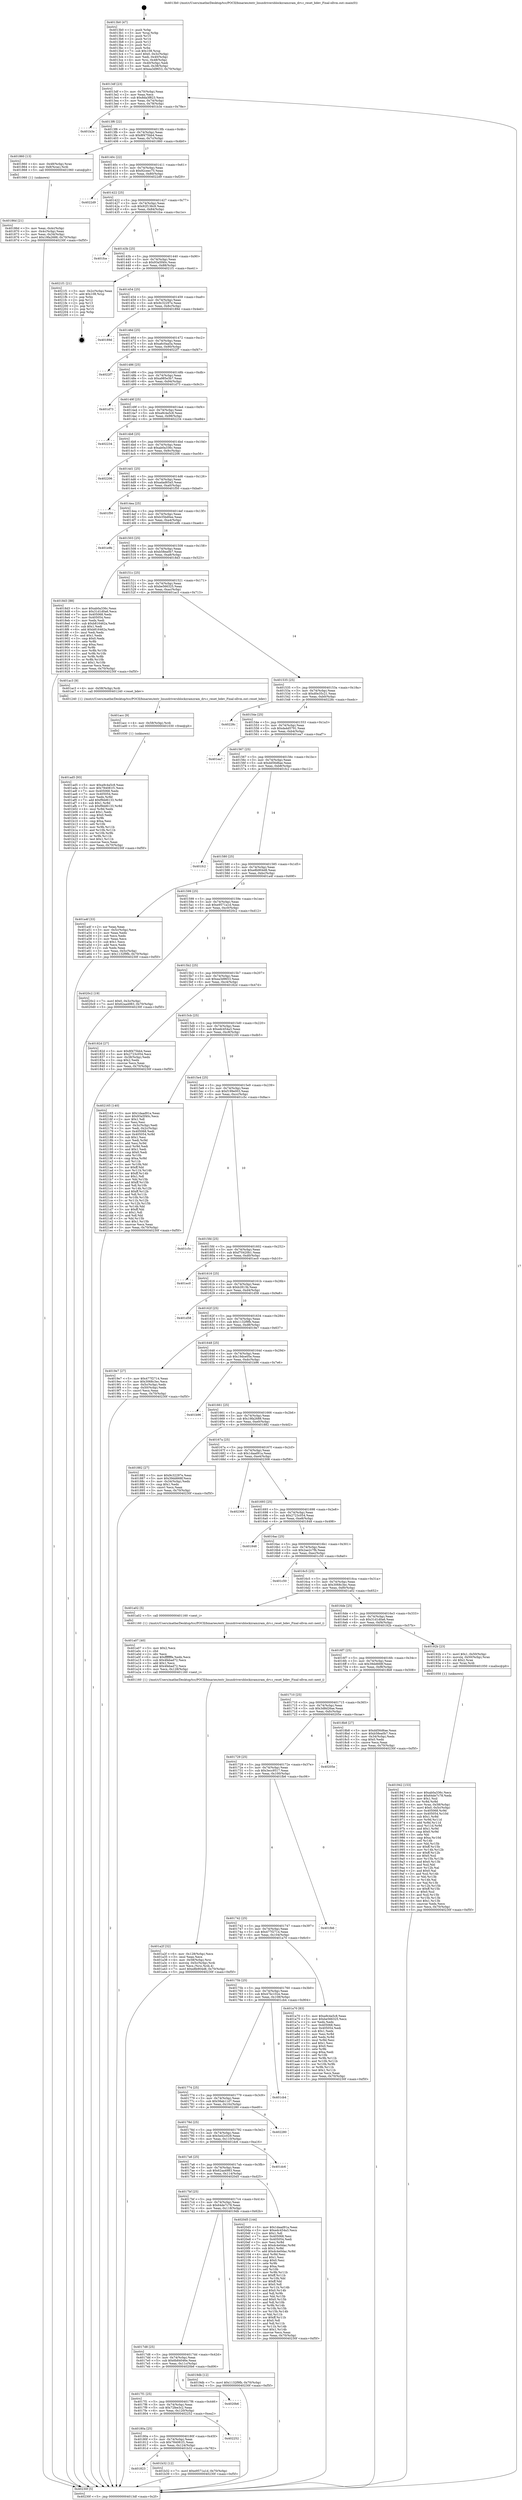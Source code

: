 digraph "0x4013b0" {
  label = "0x4013b0 (/mnt/c/Users/mathe/Desktop/tcc/POCII/binaries/extr_linuxdriversblockzramzram_drv.c_reset_bdev_Final-ollvm.out::main(0))"
  labelloc = "t"
  node[shape=record]

  Entry [label="",width=0.3,height=0.3,shape=circle,fillcolor=black,style=filled]
  "0x4013df" [label="{
     0x4013df [23]\l
     | [instrs]\l
     &nbsp;&nbsp;0x4013df \<+3\>: mov -0x70(%rbp),%eax\l
     &nbsp;&nbsp;0x4013e2 \<+2\>: mov %eax,%ecx\l
     &nbsp;&nbsp;0x4013e4 \<+6\>: sub $0x8da3f823,%ecx\l
     &nbsp;&nbsp;0x4013ea \<+3\>: mov %eax,-0x74(%rbp)\l
     &nbsp;&nbsp;0x4013ed \<+3\>: mov %ecx,-0x78(%rbp)\l
     &nbsp;&nbsp;0x4013f0 \<+6\>: je 0000000000401b3e \<main+0x78e\>\l
  }"]
  "0x401b3e" [label="{
     0x401b3e\l
  }", style=dashed]
  "0x4013f6" [label="{
     0x4013f6 [22]\l
     | [instrs]\l
     &nbsp;&nbsp;0x4013f6 \<+5\>: jmp 00000000004013fb \<main+0x4b\>\l
     &nbsp;&nbsp;0x4013fb \<+3\>: mov -0x74(%rbp),%eax\l
     &nbsp;&nbsp;0x4013fe \<+5\>: sub $0x8f475bb4,%eax\l
     &nbsp;&nbsp;0x401403 \<+3\>: mov %eax,-0x7c(%rbp)\l
     &nbsp;&nbsp;0x401406 \<+6\>: je 0000000000401860 \<main+0x4b0\>\l
  }"]
  Exit [label="",width=0.3,height=0.3,shape=circle,fillcolor=black,style=filled,peripheries=2]
  "0x401860" [label="{
     0x401860 [13]\l
     | [instrs]\l
     &nbsp;&nbsp;0x401860 \<+4\>: mov -0x48(%rbp),%rax\l
     &nbsp;&nbsp;0x401864 \<+4\>: mov 0x8(%rax),%rdi\l
     &nbsp;&nbsp;0x401868 \<+5\>: call 0000000000401060 \<atoi@plt\>\l
     | [calls]\l
     &nbsp;&nbsp;0x401060 \{1\} (unknown)\l
  }"]
  "0x40140c" [label="{
     0x40140c [22]\l
     | [instrs]\l
     &nbsp;&nbsp;0x40140c \<+5\>: jmp 0000000000401411 \<main+0x61\>\l
     &nbsp;&nbsp;0x401411 \<+3\>: mov -0x74(%rbp),%eax\l
     &nbsp;&nbsp;0x401414 \<+5\>: sub $0x92ceec75,%eax\l
     &nbsp;&nbsp;0x401419 \<+3\>: mov %eax,-0x80(%rbp)\l
     &nbsp;&nbsp;0x40141c \<+6\>: je 00000000004022d9 \<main+0xf29\>\l
  }"]
  "0x401823" [label="{
     0x401823\l
  }", style=dashed]
  "0x4022d9" [label="{
     0x4022d9\l
  }", style=dashed]
  "0x401422" [label="{
     0x401422 [25]\l
     | [instrs]\l
     &nbsp;&nbsp;0x401422 \<+5\>: jmp 0000000000401427 \<main+0x77\>\l
     &nbsp;&nbsp;0x401427 \<+3\>: mov -0x74(%rbp),%eax\l
     &nbsp;&nbsp;0x40142a \<+5\>: sub $0x92f136c9,%eax\l
     &nbsp;&nbsp;0x40142f \<+6\>: mov %eax,-0x84(%rbp)\l
     &nbsp;&nbsp;0x401435 \<+6\>: je 0000000000401fce \<main+0xc1e\>\l
  }"]
  "0x401b32" [label="{
     0x401b32 [12]\l
     | [instrs]\l
     &nbsp;&nbsp;0x401b32 \<+7\>: movl $0xe9571a1d,-0x70(%rbp)\l
     &nbsp;&nbsp;0x401b39 \<+5\>: jmp 000000000040230f \<main+0xf5f\>\l
  }"]
  "0x401fce" [label="{
     0x401fce\l
  }", style=dashed]
  "0x40143b" [label="{
     0x40143b [25]\l
     | [instrs]\l
     &nbsp;&nbsp;0x40143b \<+5\>: jmp 0000000000401440 \<main+0x90\>\l
     &nbsp;&nbsp;0x401440 \<+3\>: mov -0x74(%rbp),%eax\l
     &nbsp;&nbsp;0x401443 \<+5\>: sub $0x93a5f40c,%eax\l
     &nbsp;&nbsp;0x401448 \<+6\>: mov %eax,-0x88(%rbp)\l
     &nbsp;&nbsp;0x40144e \<+6\>: je 00000000004021f1 \<main+0xe41\>\l
  }"]
  "0x40180a" [label="{
     0x40180a [25]\l
     | [instrs]\l
     &nbsp;&nbsp;0x40180a \<+5\>: jmp 000000000040180f \<main+0x45f\>\l
     &nbsp;&nbsp;0x40180f \<+3\>: mov -0x74(%rbp),%eax\l
     &nbsp;&nbsp;0x401812 \<+5\>: sub $0x784081f1,%eax\l
     &nbsp;&nbsp;0x401817 \<+6\>: mov %eax,-0x124(%rbp)\l
     &nbsp;&nbsp;0x40181d \<+6\>: je 0000000000401b32 \<main+0x782\>\l
  }"]
  "0x4021f1" [label="{
     0x4021f1 [21]\l
     | [instrs]\l
     &nbsp;&nbsp;0x4021f1 \<+3\>: mov -0x2c(%rbp),%eax\l
     &nbsp;&nbsp;0x4021f4 \<+7\>: add $0x108,%rsp\l
     &nbsp;&nbsp;0x4021fb \<+1\>: pop %rbx\l
     &nbsp;&nbsp;0x4021fc \<+2\>: pop %r12\l
     &nbsp;&nbsp;0x4021fe \<+2\>: pop %r13\l
     &nbsp;&nbsp;0x402200 \<+2\>: pop %r14\l
     &nbsp;&nbsp;0x402202 \<+2\>: pop %r15\l
     &nbsp;&nbsp;0x402204 \<+1\>: pop %rbp\l
     &nbsp;&nbsp;0x402205 \<+1\>: ret\l
  }"]
  "0x401454" [label="{
     0x401454 [25]\l
     | [instrs]\l
     &nbsp;&nbsp;0x401454 \<+5\>: jmp 0000000000401459 \<main+0xa9\>\l
     &nbsp;&nbsp;0x401459 \<+3\>: mov -0x74(%rbp),%eax\l
     &nbsp;&nbsp;0x40145c \<+5\>: sub $0x9c32297e,%eax\l
     &nbsp;&nbsp;0x401461 \<+6\>: mov %eax,-0x8c(%rbp)\l
     &nbsp;&nbsp;0x401467 \<+6\>: je 000000000040189d \<main+0x4ed\>\l
  }"]
  "0x402252" [label="{
     0x402252\l
  }", style=dashed]
  "0x40189d" [label="{
     0x40189d\l
  }", style=dashed]
  "0x40146d" [label="{
     0x40146d [25]\l
     | [instrs]\l
     &nbsp;&nbsp;0x40146d \<+5\>: jmp 0000000000401472 \<main+0xc2\>\l
     &nbsp;&nbsp;0x401472 \<+3\>: mov -0x74(%rbp),%eax\l
     &nbsp;&nbsp;0x401475 \<+5\>: sub $0xa6c0aa5a,%eax\l
     &nbsp;&nbsp;0x40147a \<+6\>: mov %eax,-0x90(%rbp)\l
     &nbsp;&nbsp;0x401480 \<+6\>: je 00000000004022f7 \<main+0xf47\>\l
  }"]
  "0x4017f1" [label="{
     0x4017f1 [25]\l
     | [instrs]\l
     &nbsp;&nbsp;0x4017f1 \<+5\>: jmp 00000000004017f6 \<main+0x446\>\l
     &nbsp;&nbsp;0x4017f6 \<+3\>: mov -0x74(%rbp),%eax\l
     &nbsp;&nbsp;0x4017f9 \<+5\>: sub $0x72fee3c2,%eax\l
     &nbsp;&nbsp;0x4017fe \<+6\>: mov %eax,-0x120(%rbp)\l
     &nbsp;&nbsp;0x401804 \<+6\>: je 0000000000402252 \<main+0xea2\>\l
  }"]
  "0x4022f7" [label="{
     0x4022f7\l
  }", style=dashed]
  "0x401486" [label="{
     0x401486 [25]\l
     | [instrs]\l
     &nbsp;&nbsp;0x401486 \<+5\>: jmp 000000000040148b \<main+0xdb\>\l
     &nbsp;&nbsp;0x40148b \<+3\>: mov -0x74(%rbp),%eax\l
     &nbsp;&nbsp;0x40148e \<+5\>: sub $0xa985e3b7,%eax\l
     &nbsp;&nbsp;0x401493 \<+6\>: mov %eax,-0x94(%rbp)\l
     &nbsp;&nbsp;0x401499 \<+6\>: je 0000000000401d73 \<main+0x9c3\>\l
  }"]
  "0x4020b6" [label="{
     0x4020b6\l
  }", style=dashed]
  "0x401d73" [label="{
     0x401d73\l
  }", style=dashed]
  "0x40149f" [label="{
     0x40149f [25]\l
     | [instrs]\l
     &nbsp;&nbsp;0x40149f \<+5\>: jmp 00000000004014a4 \<main+0xf4\>\l
     &nbsp;&nbsp;0x4014a4 \<+3\>: mov -0x74(%rbp),%eax\l
     &nbsp;&nbsp;0x4014a7 \<+5\>: sub $0xa9c4a5c8,%eax\l
     &nbsp;&nbsp;0x4014ac \<+6\>: mov %eax,-0x98(%rbp)\l
     &nbsp;&nbsp;0x4014b2 \<+6\>: je 0000000000402234 \<main+0xe84\>\l
  }"]
  "0x401ad5" [label="{
     0x401ad5 [93]\l
     | [instrs]\l
     &nbsp;&nbsp;0x401ad5 \<+5\>: mov $0xa9c4a5c8,%eax\l
     &nbsp;&nbsp;0x401ada \<+5\>: mov $0x784081f1,%ecx\l
     &nbsp;&nbsp;0x401adf \<+7\>: mov 0x405068,%edx\l
     &nbsp;&nbsp;0x401ae6 \<+7\>: mov 0x405054,%esi\l
     &nbsp;&nbsp;0x401aed \<+3\>: mov %edx,%r8d\l
     &nbsp;&nbsp;0x401af0 \<+7\>: add $0xf9dd6133,%r8d\l
     &nbsp;&nbsp;0x401af7 \<+4\>: sub $0x1,%r8d\l
     &nbsp;&nbsp;0x401afb \<+7\>: sub $0xf9dd6133,%r8d\l
     &nbsp;&nbsp;0x401b02 \<+4\>: imul %r8d,%edx\l
     &nbsp;&nbsp;0x401b06 \<+3\>: and $0x1,%edx\l
     &nbsp;&nbsp;0x401b09 \<+3\>: cmp $0x0,%edx\l
     &nbsp;&nbsp;0x401b0c \<+4\>: sete %r9b\l
     &nbsp;&nbsp;0x401b10 \<+3\>: cmp $0xa,%esi\l
     &nbsp;&nbsp;0x401b13 \<+4\>: setl %r10b\l
     &nbsp;&nbsp;0x401b17 \<+3\>: mov %r9b,%r11b\l
     &nbsp;&nbsp;0x401b1a \<+3\>: and %r10b,%r11b\l
     &nbsp;&nbsp;0x401b1d \<+3\>: xor %r10b,%r9b\l
     &nbsp;&nbsp;0x401b20 \<+3\>: or %r9b,%r11b\l
     &nbsp;&nbsp;0x401b23 \<+4\>: test $0x1,%r11b\l
     &nbsp;&nbsp;0x401b27 \<+3\>: cmovne %ecx,%eax\l
     &nbsp;&nbsp;0x401b2a \<+3\>: mov %eax,-0x70(%rbp)\l
     &nbsp;&nbsp;0x401b2d \<+5\>: jmp 000000000040230f \<main+0xf5f\>\l
  }"]
  "0x402234" [label="{
     0x402234\l
  }", style=dashed]
  "0x4014b8" [label="{
     0x4014b8 [25]\l
     | [instrs]\l
     &nbsp;&nbsp;0x4014b8 \<+5\>: jmp 00000000004014bd \<main+0x10d\>\l
     &nbsp;&nbsp;0x4014bd \<+3\>: mov -0x74(%rbp),%eax\l
     &nbsp;&nbsp;0x4014c0 \<+5\>: sub $0xab0a336c,%eax\l
     &nbsp;&nbsp;0x4014c5 \<+6\>: mov %eax,-0x9c(%rbp)\l
     &nbsp;&nbsp;0x4014cb \<+6\>: je 0000000000402206 \<main+0xe56\>\l
  }"]
  "0x401acc" [label="{
     0x401acc [9]\l
     | [instrs]\l
     &nbsp;&nbsp;0x401acc \<+4\>: mov -0x58(%rbp),%rdi\l
     &nbsp;&nbsp;0x401ad0 \<+5\>: call 0000000000401030 \<free@plt\>\l
     | [calls]\l
     &nbsp;&nbsp;0x401030 \{1\} (unknown)\l
  }"]
  "0x402206" [label="{
     0x402206\l
  }", style=dashed]
  "0x4014d1" [label="{
     0x4014d1 [25]\l
     | [instrs]\l
     &nbsp;&nbsp;0x4014d1 \<+5\>: jmp 00000000004014d6 \<main+0x126\>\l
     &nbsp;&nbsp;0x4014d6 \<+3\>: mov -0x74(%rbp),%eax\l
     &nbsp;&nbsp;0x4014d9 \<+5\>: sub $0xadad65a5,%eax\l
     &nbsp;&nbsp;0x4014de \<+6\>: mov %eax,-0xa0(%rbp)\l
     &nbsp;&nbsp;0x4014e4 \<+6\>: je 0000000000401f50 \<main+0xba0\>\l
  }"]
  "0x401a2f" [label="{
     0x401a2f [32]\l
     | [instrs]\l
     &nbsp;&nbsp;0x401a2f \<+6\>: mov -0x128(%rbp),%ecx\l
     &nbsp;&nbsp;0x401a35 \<+3\>: imul %eax,%ecx\l
     &nbsp;&nbsp;0x401a38 \<+4\>: mov -0x58(%rbp),%rsi\l
     &nbsp;&nbsp;0x401a3c \<+4\>: movslq -0x5c(%rbp),%rdi\l
     &nbsp;&nbsp;0x401a40 \<+3\>: mov %ecx,(%rsi,%rdi,4)\l
     &nbsp;&nbsp;0x401a43 \<+7\>: movl $0xe8b904d8,-0x70(%rbp)\l
     &nbsp;&nbsp;0x401a4a \<+5\>: jmp 000000000040230f \<main+0xf5f\>\l
  }"]
  "0x401f50" [label="{
     0x401f50\l
  }", style=dashed]
  "0x4014ea" [label="{
     0x4014ea [25]\l
     | [instrs]\l
     &nbsp;&nbsp;0x4014ea \<+5\>: jmp 00000000004014ef \<main+0x13f\>\l
     &nbsp;&nbsp;0x4014ef \<+3\>: mov -0x74(%rbp),%eax\l
     &nbsp;&nbsp;0x4014f2 \<+5\>: sub $0xb35bd0ee,%eax\l
     &nbsp;&nbsp;0x4014f7 \<+6\>: mov %eax,-0xa4(%rbp)\l
     &nbsp;&nbsp;0x4014fd \<+6\>: je 0000000000401e9b \<main+0xaeb\>\l
  }"]
  "0x401a07" [label="{
     0x401a07 [40]\l
     | [instrs]\l
     &nbsp;&nbsp;0x401a07 \<+5\>: mov $0x2,%ecx\l
     &nbsp;&nbsp;0x401a0c \<+1\>: cltd\l
     &nbsp;&nbsp;0x401a0d \<+2\>: idiv %ecx\l
     &nbsp;&nbsp;0x401a0f \<+6\>: imul $0xfffffffe,%edx,%ecx\l
     &nbsp;&nbsp;0x401a15 \<+6\>: sub $0x4febad72,%ecx\l
     &nbsp;&nbsp;0x401a1b \<+3\>: add $0x1,%ecx\l
     &nbsp;&nbsp;0x401a1e \<+6\>: add $0x4febad72,%ecx\l
     &nbsp;&nbsp;0x401a24 \<+6\>: mov %ecx,-0x128(%rbp)\l
     &nbsp;&nbsp;0x401a2a \<+5\>: call 0000000000401160 \<next_i\>\l
     | [calls]\l
     &nbsp;&nbsp;0x401160 \{1\} (/mnt/c/Users/mathe/Desktop/tcc/POCII/binaries/extr_linuxdriversblockzramzram_drv.c_reset_bdev_Final-ollvm.out::next_i)\l
  }"]
  "0x401e9b" [label="{
     0x401e9b\l
  }", style=dashed]
  "0x401503" [label="{
     0x401503 [25]\l
     | [instrs]\l
     &nbsp;&nbsp;0x401503 \<+5\>: jmp 0000000000401508 \<main+0x158\>\l
     &nbsp;&nbsp;0x401508 \<+3\>: mov -0x74(%rbp),%eax\l
     &nbsp;&nbsp;0x40150b \<+5\>: sub $0xb58ea0b7,%eax\l
     &nbsp;&nbsp;0x401510 \<+6\>: mov %eax,-0xa8(%rbp)\l
     &nbsp;&nbsp;0x401516 \<+6\>: je 00000000004018d3 \<main+0x523\>\l
  }"]
  "0x4017d8" [label="{
     0x4017d8 [25]\l
     | [instrs]\l
     &nbsp;&nbsp;0x4017d8 \<+5\>: jmp 00000000004017dd \<main+0x42d\>\l
     &nbsp;&nbsp;0x4017dd \<+3\>: mov -0x74(%rbp),%eax\l
     &nbsp;&nbsp;0x4017e0 \<+5\>: sub $0x6b84046e,%eax\l
     &nbsp;&nbsp;0x4017e5 \<+6\>: mov %eax,-0x11c(%rbp)\l
     &nbsp;&nbsp;0x4017eb \<+6\>: je 00000000004020b6 \<main+0xd06\>\l
  }"]
  "0x4018d3" [label="{
     0x4018d3 [88]\l
     | [instrs]\l
     &nbsp;&nbsp;0x4018d3 \<+5\>: mov $0xab0a336c,%eax\l
     &nbsp;&nbsp;0x4018d8 \<+5\>: mov $0x31d1d0a6,%ecx\l
     &nbsp;&nbsp;0x4018dd \<+7\>: mov 0x405068,%edx\l
     &nbsp;&nbsp;0x4018e4 \<+7\>: mov 0x405054,%esi\l
     &nbsp;&nbsp;0x4018eb \<+2\>: mov %edx,%edi\l
     &nbsp;&nbsp;0x4018ed \<+6\>: sub $0xb816462a,%edi\l
     &nbsp;&nbsp;0x4018f3 \<+3\>: sub $0x1,%edi\l
     &nbsp;&nbsp;0x4018f6 \<+6\>: add $0xb816462a,%edi\l
     &nbsp;&nbsp;0x4018fc \<+3\>: imul %edi,%edx\l
     &nbsp;&nbsp;0x4018ff \<+3\>: and $0x1,%edx\l
     &nbsp;&nbsp;0x401902 \<+3\>: cmp $0x0,%edx\l
     &nbsp;&nbsp;0x401905 \<+4\>: sete %r8b\l
     &nbsp;&nbsp;0x401909 \<+3\>: cmp $0xa,%esi\l
     &nbsp;&nbsp;0x40190c \<+4\>: setl %r9b\l
     &nbsp;&nbsp;0x401910 \<+3\>: mov %r8b,%r10b\l
     &nbsp;&nbsp;0x401913 \<+3\>: and %r9b,%r10b\l
     &nbsp;&nbsp;0x401916 \<+3\>: xor %r9b,%r8b\l
     &nbsp;&nbsp;0x401919 \<+3\>: or %r8b,%r10b\l
     &nbsp;&nbsp;0x40191c \<+4\>: test $0x1,%r10b\l
     &nbsp;&nbsp;0x401920 \<+3\>: cmovne %ecx,%eax\l
     &nbsp;&nbsp;0x401923 \<+3\>: mov %eax,-0x70(%rbp)\l
     &nbsp;&nbsp;0x401926 \<+5\>: jmp 000000000040230f \<main+0xf5f\>\l
  }"]
  "0x40151c" [label="{
     0x40151c [25]\l
     | [instrs]\l
     &nbsp;&nbsp;0x40151c \<+5\>: jmp 0000000000401521 \<main+0x171\>\l
     &nbsp;&nbsp;0x401521 \<+3\>: mov -0x74(%rbp),%eax\l
     &nbsp;&nbsp;0x401524 \<+5\>: sub $0xbe566325,%eax\l
     &nbsp;&nbsp;0x401529 \<+6\>: mov %eax,-0xac(%rbp)\l
     &nbsp;&nbsp;0x40152f \<+6\>: je 0000000000401ac3 \<main+0x713\>\l
  }"]
  "0x4019db" [label="{
     0x4019db [12]\l
     | [instrs]\l
     &nbsp;&nbsp;0x4019db \<+7\>: movl $0x1132f9fb,-0x70(%rbp)\l
     &nbsp;&nbsp;0x4019e2 \<+5\>: jmp 000000000040230f \<main+0xf5f\>\l
  }"]
  "0x401ac3" [label="{
     0x401ac3 [9]\l
     | [instrs]\l
     &nbsp;&nbsp;0x401ac3 \<+4\>: mov -0x58(%rbp),%rdi\l
     &nbsp;&nbsp;0x401ac7 \<+5\>: call 0000000000401240 \<reset_bdev\>\l
     | [calls]\l
     &nbsp;&nbsp;0x401240 \{1\} (/mnt/c/Users/mathe/Desktop/tcc/POCII/binaries/extr_linuxdriversblockzramzram_drv.c_reset_bdev_Final-ollvm.out::reset_bdev)\l
  }"]
  "0x401535" [label="{
     0x401535 [25]\l
     | [instrs]\l
     &nbsp;&nbsp;0x401535 \<+5\>: jmp 000000000040153a \<main+0x18a\>\l
     &nbsp;&nbsp;0x40153a \<+3\>: mov -0x74(%rbp),%eax\l
     &nbsp;&nbsp;0x40153d \<+5\>: sub $0xd0e35c21,%eax\l
     &nbsp;&nbsp;0x401542 \<+6\>: mov %eax,-0xb0(%rbp)\l
     &nbsp;&nbsp;0x401548 \<+6\>: je 000000000040228c \<main+0xedc\>\l
  }"]
  "0x4017bf" [label="{
     0x4017bf [25]\l
     | [instrs]\l
     &nbsp;&nbsp;0x4017bf \<+5\>: jmp 00000000004017c4 \<main+0x414\>\l
     &nbsp;&nbsp;0x4017c4 \<+3\>: mov -0x74(%rbp),%eax\l
     &nbsp;&nbsp;0x4017c7 \<+5\>: sub $0x64de7c78,%eax\l
     &nbsp;&nbsp;0x4017cc \<+6\>: mov %eax,-0x118(%rbp)\l
     &nbsp;&nbsp;0x4017d2 \<+6\>: je 00000000004019db \<main+0x62b\>\l
  }"]
  "0x40228c" [label="{
     0x40228c\l
  }", style=dashed]
  "0x40154e" [label="{
     0x40154e [25]\l
     | [instrs]\l
     &nbsp;&nbsp;0x40154e \<+5\>: jmp 0000000000401553 \<main+0x1a3\>\l
     &nbsp;&nbsp;0x401553 \<+3\>: mov -0x74(%rbp),%eax\l
     &nbsp;&nbsp;0x401556 \<+5\>: sub $0xda4d5791,%eax\l
     &nbsp;&nbsp;0x40155b \<+6\>: mov %eax,-0xb4(%rbp)\l
     &nbsp;&nbsp;0x401561 \<+6\>: je 0000000000401ea7 \<main+0xaf7\>\l
  }"]
  "0x4020d5" [label="{
     0x4020d5 [144]\l
     | [instrs]\l
     &nbsp;&nbsp;0x4020d5 \<+5\>: mov $0x1daad91a,%eax\l
     &nbsp;&nbsp;0x4020da \<+5\>: mov $0xedc454a3,%ecx\l
     &nbsp;&nbsp;0x4020df \<+2\>: mov $0x1,%dl\l
     &nbsp;&nbsp;0x4020e1 \<+7\>: mov 0x405068,%esi\l
     &nbsp;&nbsp;0x4020e8 \<+7\>: mov 0x405054,%edi\l
     &nbsp;&nbsp;0x4020ef \<+3\>: mov %esi,%r8d\l
     &nbsp;&nbsp;0x4020f2 \<+7\>: sub $0xdc4e0dac,%r8d\l
     &nbsp;&nbsp;0x4020f9 \<+4\>: sub $0x1,%r8d\l
     &nbsp;&nbsp;0x4020fd \<+7\>: add $0xdc4e0dac,%r8d\l
     &nbsp;&nbsp;0x402104 \<+4\>: imul %r8d,%esi\l
     &nbsp;&nbsp;0x402108 \<+3\>: and $0x1,%esi\l
     &nbsp;&nbsp;0x40210b \<+3\>: cmp $0x0,%esi\l
     &nbsp;&nbsp;0x40210e \<+4\>: sete %r9b\l
     &nbsp;&nbsp;0x402112 \<+3\>: cmp $0xa,%edi\l
     &nbsp;&nbsp;0x402115 \<+4\>: setl %r10b\l
     &nbsp;&nbsp;0x402119 \<+3\>: mov %r9b,%r11b\l
     &nbsp;&nbsp;0x40211c \<+4\>: xor $0xff,%r11b\l
     &nbsp;&nbsp;0x402120 \<+3\>: mov %r10b,%bl\l
     &nbsp;&nbsp;0x402123 \<+3\>: xor $0xff,%bl\l
     &nbsp;&nbsp;0x402126 \<+3\>: xor $0x0,%dl\l
     &nbsp;&nbsp;0x402129 \<+3\>: mov %r11b,%r14b\l
     &nbsp;&nbsp;0x40212c \<+4\>: and $0x0,%r14b\l
     &nbsp;&nbsp;0x402130 \<+3\>: and %dl,%r9b\l
     &nbsp;&nbsp;0x402133 \<+3\>: mov %bl,%r15b\l
     &nbsp;&nbsp;0x402136 \<+4\>: and $0x0,%r15b\l
     &nbsp;&nbsp;0x40213a \<+3\>: and %dl,%r10b\l
     &nbsp;&nbsp;0x40213d \<+3\>: or %r9b,%r14b\l
     &nbsp;&nbsp;0x402140 \<+3\>: or %r10b,%r15b\l
     &nbsp;&nbsp;0x402143 \<+3\>: xor %r15b,%r14b\l
     &nbsp;&nbsp;0x402146 \<+3\>: or %bl,%r11b\l
     &nbsp;&nbsp;0x402149 \<+4\>: xor $0xff,%r11b\l
     &nbsp;&nbsp;0x40214d \<+3\>: or $0x0,%dl\l
     &nbsp;&nbsp;0x402150 \<+3\>: and %dl,%r11b\l
     &nbsp;&nbsp;0x402153 \<+3\>: or %r11b,%r14b\l
     &nbsp;&nbsp;0x402156 \<+4\>: test $0x1,%r14b\l
     &nbsp;&nbsp;0x40215a \<+3\>: cmovne %ecx,%eax\l
     &nbsp;&nbsp;0x40215d \<+3\>: mov %eax,-0x70(%rbp)\l
     &nbsp;&nbsp;0x402160 \<+5\>: jmp 000000000040230f \<main+0xf5f\>\l
  }"]
  "0x401ea7" [label="{
     0x401ea7\l
  }", style=dashed]
  "0x401567" [label="{
     0x401567 [25]\l
     | [instrs]\l
     &nbsp;&nbsp;0x401567 \<+5\>: jmp 000000000040156c \<main+0x1bc\>\l
     &nbsp;&nbsp;0x40156c \<+3\>: mov -0x74(%rbp),%eax\l
     &nbsp;&nbsp;0x40156f \<+5\>: sub $0xdd56d6ae,%eax\l
     &nbsp;&nbsp;0x401574 \<+6\>: mov %eax,-0xb8(%rbp)\l
     &nbsp;&nbsp;0x40157a \<+6\>: je 0000000000401fc2 \<main+0xc12\>\l
  }"]
  "0x4017a6" [label="{
     0x4017a6 [25]\l
     | [instrs]\l
     &nbsp;&nbsp;0x4017a6 \<+5\>: jmp 00000000004017ab \<main+0x3fb\>\l
     &nbsp;&nbsp;0x4017ab \<+3\>: mov -0x74(%rbp),%eax\l
     &nbsp;&nbsp;0x4017ae \<+5\>: sub $0x62aa4983,%eax\l
     &nbsp;&nbsp;0x4017b3 \<+6\>: mov %eax,-0x114(%rbp)\l
     &nbsp;&nbsp;0x4017b9 \<+6\>: je 00000000004020d5 \<main+0xd25\>\l
  }"]
  "0x401fc2" [label="{
     0x401fc2\l
  }", style=dashed]
  "0x401580" [label="{
     0x401580 [25]\l
     | [instrs]\l
     &nbsp;&nbsp;0x401580 \<+5\>: jmp 0000000000401585 \<main+0x1d5\>\l
     &nbsp;&nbsp;0x401585 \<+3\>: mov -0x74(%rbp),%eax\l
     &nbsp;&nbsp;0x401588 \<+5\>: sub $0xe8b904d8,%eax\l
     &nbsp;&nbsp;0x40158d \<+6\>: mov %eax,-0xbc(%rbp)\l
     &nbsp;&nbsp;0x401593 \<+6\>: je 0000000000401a4f \<main+0x69f\>\l
  }"]
  "0x401dc6" [label="{
     0x401dc6\l
  }", style=dashed]
  "0x401a4f" [label="{
     0x401a4f [33]\l
     | [instrs]\l
     &nbsp;&nbsp;0x401a4f \<+2\>: xor %eax,%eax\l
     &nbsp;&nbsp;0x401a51 \<+3\>: mov -0x5c(%rbp),%ecx\l
     &nbsp;&nbsp;0x401a54 \<+2\>: mov %eax,%edx\l
     &nbsp;&nbsp;0x401a56 \<+2\>: sub %ecx,%edx\l
     &nbsp;&nbsp;0x401a58 \<+2\>: mov %eax,%ecx\l
     &nbsp;&nbsp;0x401a5a \<+3\>: sub $0x1,%ecx\l
     &nbsp;&nbsp;0x401a5d \<+2\>: add %ecx,%edx\l
     &nbsp;&nbsp;0x401a5f \<+2\>: sub %edx,%eax\l
     &nbsp;&nbsp;0x401a61 \<+3\>: mov %eax,-0x5c(%rbp)\l
     &nbsp;&nbsp;0x401a64 \<+7\>: movl $0x1132f9fb,-0x70(%rbp)\l
     &nbsp;&nbsp;0x401a6b \<+5\>: jmp 000000000040230f \<main+0xf5f\>\l
  }"]
  "0x401599" [label="{
     0x401599 [25]\l
     | [instrs]\l
     &nbsp;&nbsp;0x401599 \<+5\>: jmp 000000000040159e \<main+0x1ee\>\l
     &nbsp;&nbsp;0x40159e \<+3\>: mov -0x74(%rbp),%eax\l
     &nbsp;&nbsp;0x4015a1 \<+5\>: sub $0xe9571a1d,%eax\l
     &nbsp;&nbsp;0x4015a6 \<+6\>: mov %eax,-0xc0(%rbp)\l
     &nbsp;&nbsp;0x4015ac \<+6\>: je 00000000004020c2 \<main+0xd12\>\l
  }"]
  "0x40178d" [label="{
     0x40178d [25]\l
     | [instrs]\l
     &nbsp;&nbsp;0x40178d \<+5\>: jmp 0000000000401792 \<main+0x3e2\>\l
     &nbsp;&nbsp;0x401792 \<+3\>: mov -0x74(%rbp),%eax\l
     &nbsp;&nbsp;0x401795 \<+5\>: sub $0x5e42c029,%eax\l
     &nbsp;&nbsp;0x40179a \<+6\>: mov %eax,-0x110(%rbp)\l
     &nbsp;&nbsp;0x4017a0 \<+6\>: je 0000000000401dc6 \<main+0xa16\>\l
  }"]
  "0x4020c2" [label="{
     0x4020c2 [19]\l
     | [instrs]\l
     &nbsp;&nbsp;0x4020c2 \<+7\>: movl $0x0,-0x3c(%rbp)\l
     &nbsp;&nbsp;0x4020c9 \<+7\>: movl $0x62aa4983,-0x70(%rbp)\l
     &nbsp;&nbsp;0x4020d0 \<+5\>: jmp 000000000040230f \<main+0xf5f\>\l
  }"]
  "0x4015b2" [label="{
     0x4015b2 [25]\l
     | [instrs]\l
     &nbsp;&nbsp;0x4015b2 \<+5\>: jmp 00000000004015b7 \<main+0x207\>\l
     &nbsp;&nbsp;0x4015b7 \<+3\>: mov -0x74(%rbp),%eax\l
     &nbsp;&nbsp;0x4015ba \<+5\>: sub $0xea3d9653,%eax\l
     &nbsp;&nbsp;0x4015bf \<+6\>: mov %eax,-0xc4(%rbp)\l
     &nbsp;&nbsp;0x4015c5 \<+6\>: je 000000000040182d \<main+0x47d\>\l
  }"]
  "0x402280" [label="{
     0x402280\l
  }", style=dashed]
  "0x40182d" [label="{
     0x40182d [27]\l
     | [instrs]\l
     &nbsp;&nbsp;0x40182d \<+5\>: mov $0x8f475bb4,%eax\l
     &nbsp;&nbsp;0x401832 \<+5\>: mov $0x2723c054,%ecx\l
     &nbsp;&nbsp;0x401837 \<+3\>: mov -0x38(%rbp),%edx\l
     &nbsp;&nbsp;0x40183a \<+3\>: cmp $0x2,%edx\l
     &nbsp;&nbsp;0x40183d \<+3\>: cmovne %ecx,%eax\l
     &nbsp;&nbsp;0x401840 \<+3\>: mov %eax,-0x70(%rbp)\l
     &nbsp;&nbsp;0x401843 \<+5\>: jmp 000000000040230f \<main+0xf5f\>\l
  }"]
  "0x4015cb" [label="{
     0x4015cb [25]\l
     | [instrs]\l
     &nbsp;&nbsp;0x4015cb \<+5\>: jmp 00000000004015d0 \<main+0x220\>\l
     &nbsp;&nbsp;0x4015d0 \<+3\>: mov -0x74(%rbp),%eax\l
     &nbsp;&nbsp;0x4015d3 \<+5\>: sub $0xedc454a3,%eax\l
     &nbsp;&nbsp;0x4015d8 \<+6\>: mov %eax,-0xc8(%rbp)\l
     &nbsp;&nbsp;0x4015de \<+6\>: je 0000000000402165 \<main+0xdb5\>\l
  }"]
  "0x40230f" [label="{
     0x40230f [5]\l
     | [instrs]\l
     &nbsp;&nbsp;0x40230f \<+5\>: jmp 00000000004013df \<main+0x2f\>\l
  }"]
  "0x4013b0" [label="{
     0x4013b0 [47]\l
     | [instrs]\l
     &nbsp;&nbsp;0x4013b0 \<+1\>: push %rbp\l
     &nbsp;&nbsp;0x4013b1 \<+3\>: mov %rsp,%rbp\l
     &nbsp;&nbsp;0x4013b4 \<+2\>: push %r15\l
     &nbsp;&nbsp;0x4013b6 \<+2\>: push %r14\l
     &nbsp;&nbsp;0x4013b8 \<+2\>: push %r13\l
     &nbsp;&nbsp;0x4013ba \<+2\>: push %r12\l
     &nbsp;&nbsp;0x4013bc \<+1\>: push %rbx\l
     &nbsp;&nbsp;0x4013bd \<+7\>: sub $0x108,%rsp\l
     &nbsp;&nbsp;0x4013c4 \<+7\>: movl $0x0,-0x3c(%rbp)\l
     &nbsp;&nbsp;0x4013cb \<+3\>: mov %edi,-0x40(%rbp)\l
     &nbsp;&nbsp;0x4013ce \<+4\>: mov %rsi,-0x48(%rbp)\l
     &nbsp;&nbsp;0x4013d2 \<+3\>: mov -0x40(%rbp),%edi\l
     &nbsp;&nbsp;0x4013d5 \<+3\>: mov %edi,-0x38(%rbp)\l
     &nbsp;&nbsp;0x4013d8 \<+7\>: movl $0xea3d9653,-0x70(%rbp)\l
  }"]
  "0x40186d" [label="{
     0x40186d [21]\l
     | [instrs]\l
     &nbsp;&nbsp;0x40186d \<+3\>: mov %eax,-0x4c(%rbp)\l
     &nbsp;&nbsp;0x401870 \<+3\>: mov -0x4c(%rbp),%eax\l
     &nbsp;&nbsp;0x401873 \<+3\>: mov %eax,-0x34(%rbp)\l
     &nbsp;&nbsp;0x401876 \<+7\>: movl $0x19fa2688,-0x70(%rbp)\l
     &nbsp;&nbsp;0x40187d \<+5\>: jmp 000000000040230f \<main+0xf5f\>\l
  }"]
  "0x401774" [label="{
     0x401774 [25]\l
     | [instrs]\l
     &nbsp;&nbsp;0x401774 \<+5\>: jmp 0000000000401779 \<main+0x3c9\>\l
     &nbsp;&nbsp;0x401779 \<+3\>: mov -0x74(%rbp),%eax\l
     &nbsp;&nbsp;0x40177c \<+5\>: sub $0x58ab11d7,%eax\l
     &nbsp;&nbsp;0x401781 \<+6\>: mov %eax,-0x10c(%rbp)\l
     &nbsp;&nbsp;0x401787 \<+6\>: je 0000000000402280 \<main+0xed0\>\l
  }"]
  "0x402165" [label="{
     0x402165 [140]\l
     | [instrs]\l
     &nbsp;&nbsp;0x402165 \<+5\>: mov $0x1daad91a,%eax\l
     &nbsp;&nbsp;0x40216a \<+5\>: mov $0x93a5f40c,%ecx\l
     &nbsp;&nbsp;0x40216f \<+2\>: mov $0x1,%dl\l
     &nbsp;&nbsp;0x402171 \<+2\>: xor %esi,%esi\l
     &nbsp;&nbsp;0x402173 \<+3\>: mov -0x3c(%rbp),%edi\l
     &nbsp;&nbsp;0x402176 \<+3\>: mov %edi,-0x2c(%rbp)\l
     &nbsp;&nbsp;0x402179 \<+7\>: mov 0x405068,%edi\l
     &nbsp;&nbsp;0x402180 \<+8\>: mov 0x405054,%r8d\l
     &nbsp;&nbsp;0x402188 \<+3\>: sub $0x1,%esi\l
     &nbsp;&nbsp;0x40218b \<+3\>: mov %edi,%r9d\l
     &nbsp;&nbsp;0x40218e \<+3\>: add %esi,%r9d\l
     &nbsp;&nbsp;0x402191 \<+4\>: imul %r9d,%edi\l
     &nbsp;&nbsp;0x402195 \<+3\>: and $0x1,%edi\l
     &nbsp;&nbsp;0x402198 \<+3\>: cmp $0x0,%edi\l
     &nbsp;&nbsp;0x40219b \<+4\>: sete %r10b\l
     &nbsp;&nbsp;0x40219f \<+4\>: cmp $0xa,%r8d\l
     &nbsp;&nbsp;0x4021a3 \<+4\>: setl %r11b\l
     &nbsp;&nbsp;0x4021a7 \<+3\>: mov %r10b,%bl\l
     &nbsp;&nbsp;0x4021aa \<+3\>: xor $0xff,%bl\l
     &nbsp;&nbsp;0x4021ad \<+3\>: mov %r11b,%r14b\l
     &nbsp;&nbsp;0x4021b0 \<+4\>: xor $0xff,%r14b\l
     &nbsp;&nbsp;0x4021b4 \<+3\>: xor $0x1,%dl\l
     &nbsp;&nbsp;0x4021b7 \<+3\>: mov %bl,%r15b\l
     &nbsp;&nbsp;0x4021ba \<+4\>: and $0xff,%r15b\l
     &nbsp;&nbsp;0x4021be \<+3\>: and %dl,%r10b\l
     &nbsp;&nbsp;0x4021c1 \<+3\>: mov %r14b,%r12b\l
     &nbsp;&nbsp;0x4021c4 \<+4\>: and $0xff,%r12b\l
     &nbsp;&nbsp;0x4021c8 \<+3\>: and %dl,%r11b\l
     &nbsp;&nbsp;0x4021cb \<+3\>: or %r10b,%r15b\l
     &nbsp;&nbsp;0x4021ce \<+3\>: or %r11b,%r12b\l
     &nbsp;&nbsp;0x4021d1 \<+3\>: xor %r12b,%r15b\l
     &nbsp;&nbsp;0x4021d4 \<+3\>: or %r14b,%bl\l
     &nbsp;&nbsp;0x4021d7 \<+3\>: xor $0xff,%bl\l
     &nbsp;&nbsp;0x4021da \<+3\>: or $0x1,%dl\l
     &nbsp;&nbsp;0x4021dd \<+2\>: and %dl,%bl\l
     &nbsp;&nbsp;0x4021df \<+3\>: or %bl,%r15b\l
     &nbsp;&nbsp;0x4021e2 \<+4\>: test $0x1,%r15b\l
     &nbsp;&nbsp;0x4021e6 \<+3\>: cmovne %ecx,%eax\l
     &nbsp;&nbsp;0x4021e9 \<+3\>: mov %eax,-0x70(%rbp)\l
     &nbsp;&nbsp;0x4021ec \<+5\>: jmp 000000000040230f \<main+0xf5f\>\l
  }"]
  "0x4015e4" [label="{
     0x4015e4 [25]\l
     | [instrs]\l
     &nbsp;&nbsp;0x4015e4 \<+5\>: jmp 00000000004015e9 \<main+0x239\>\l
     &nbsp;&nbsp;0x4015e9 \<+3\>: mov -0x74(%rbp),%eax\l
     &nbsp;&nbsp;0x4015ec \<+5\>: sub $0xf199e003,%eax\l
     &nbsp;&nbsp;0x4015f1 \<+6\>: mov %eax,-0xcc(%rbp)\l
     &nbsp;&nbsp;0x4015f7 \<+6\>: je 0000000000401c5c \<main+0x8ac\>\l
  }"]
  "0x401cb4" [label="{
     0x401cb4\l
  }", style=dashed]
  "0x401c5c" [label="{
     0x401c5c\l
  }", style=dashed]
  "0x4015fd" [label="{
     0x4015fd [25]\l
     | [instrs]\l
     &nbsp;&nbsp;0x4015fd \<+5\>: jmp 0000000000401602 \<main+0x252\>\l
     &nbsp;&nbsp;0x401602 \<+3\>: mov -0x74(%rbp),%eax\l
     &nbsp;&nbsp;0x401605 \<+5\>: sub $0xf70420b1,%eax\l
     &nbsp;&nbsp;0x40160a \<+6\>: mov %eax,-0xd0(%rbp)\l
     &nbsp;&nbsp;0x401610 \<+6\>: je 0000000000401ec0 \<main+0xb10\>\l
  }"]
  "0x40175b" [label="{
     0x40175b [25]\l
     | [instrs]\l
     &nbsp;&nbsp;0x40175b \<+5\>: jmp 0000000000401760 \<main+0x3b0\>\l
     &nbsp;&nbsp;0x401760 \<+3\>: mov -0x74(%rbp),%eax\l
     &nbsp;&nbsp;0x401763 \<+5\>: sub $0x47bc102e,%eax\l
     &nbsp;&nbsp;0x401768 \<+6\>: mov %eax,-0x108(%rbp)\l
     &nbsp;&nbsp;0x40176e \<+6\>: je 0000000000401cb4 \<main+0x904\>\l
  }"]
  "0x401ec0" [label="{
     0x401ec0\l
  }", style=dashed]
  "0x401616" [label="{
     0x401616 [25]\l
     | [instrs]\l
     &nbsp;&nbsp;0x401616 \<+5\>: jmp 000000000040161b \<main+0x26b\>\l
     &nbsp;&nbsp;0x40161b \<+3\>: mov -0x74(%rbp),%eax\l
     &nbsp;&nbsp;0x40161e \<+5\>: sub $0xb2813b,%eax\l
     &nbsp;&nbsp;0x401623 \<+6\>: mov %eax,-0xd4(%rbp)\l
     &nbsp;&nbsp;0x401629 \<+6\>: je 0000000000401d58 \<main+0x9a8\>\l
  }"]
  "0x401a70" [label="{
     0x401a70 [83]\l
     | [instrs]\l
     &nbsp;&nbsp;0x401a70 \<+5\>: mov $0xa9c4a5c8,%eax\l
     &nbsp;&nbsp;0x401a75 \<+5\>: mov $0xbe566325,%ecx\l
     &nbsp;&nbsp;0x401a7a \<+2\>: xor %edx,%edx\l
     &nbsp;&nbsp;0x401a7c \<+7\>: mov 0x405068,%esi\l
     &nbsp;&nbsp;0x401a83 \<+7\>: mov 0x405054,%edi\l
     &nbsp;&nbsp;0x401a8a \<+3\>: sub $0x1,%edx\l
     &nbsp;&nbsp;0x401a8d \<+3\>: mov %esi,%r8d\l
     &nbsp;&nbsp;0x401a90 \<+3\>: add %edx,%r8d\l
     &nbsp;&nbsp;0x401a93 \<+4\>: imul %r8d,%esi\l
     &nbsp;&nbsp;0x401a97 \<+3\>: and $0x1,%esi\l
     &nbsp;&nbsp;0x401a9a \<+3\>: cmp $0x0,%esi\l
     &nbsp;&nbsp;0x401a9d \<+4\>: sete %r9b\l
     &nbsp;&nbsp;0x401aa1 \<+3\>: cmp $0xa,%edi\l
     &nbsp;&nbsp;0x401aa4 \<+4\>: setl %r10b\l
     &nbsp;&nbsp;0x401aa8 \<+3\>: mov %r9b,%r11b\l
     &nbsp;&nbsp;0x401aab \<+3\>: and %r10b,%r11b\l
     &nbsp;&nbsp;0x401aae \<+3\>: xor %r10b,%r9b\l
     &nbsp;&nbsp;0x401ab1 \<+3\>: or %r9b,%r11b\l
     &nbsp;&nbsp;0x401ab4 \<+4\>: test $0x1,%r11b\l
     &nbsp;&nbsp;0x401ab8 \<+3\>: cmovne %ecx,%eax\l
     &nbsp;&nbsp;0x401abb \<+3\>: mov %eax,-0x70(%rbp)\l
     &nbsp;&nbsp;0x401abe \<+5\>: jmp 000000000040230f \<main+0xf5f\>\l
  }"]
  "0x401d58" [label="{
     0x401d58\l
  }", style=dashed]
  "0x40162f" [label="{
     0x40162f [25]\l
     | [instrs]\l
     &nbsp;&nbsp;0x40162f \<+5\>: jmp 0000000000401634 \<main+0x284\>\l
     &nbsp;&nbsp;0x401634 \<+3\>: mov -0x74(%rbp),%eax\l
     &nbsp;&nbsp;0x401637 \<+5\>: sub $0x1132f9fb,%eax\l
     &nbsp;&nbsp;0x40163c \<+6\>: mov %eax,-0xd8(%rbp)\l
     &nbsp;&nbsp;0x401642 \<+6\>: je 00000000004019e7 \<main+0x637\>\l
  }"]
  "0x401742" [label="{
     0x401742 [25]\l
     | [instrs]\l
     &nbsp;&nbsp;0x401742 \<+5\>: jmp 0000000000401747 \<main+0x397\>\l
     &nbsp;&nbsp;0x401747 \<+3\>: mov -0x74(%rbp),%eax\l
     &nbsp;&nbsp;0x40174a \<+5\>: sub $0x477f2714,%eax\l
     &nbsp;&nbsp;0x40174f \<+6\>: mov %eax,-0x104(%rbp)\l
     &nbsp;&nbsp;0x401755 \<+6\>: je 0000000000401a70 \<main+0x6c0\>\l
  }"]
  "0x4019e7" [label="{
     0x4019e7 [27]\l
     | [instrs]\l
     &nbsp;&nbsp;0x4019e7 \<+5\>: mov $0x477f2714,%eax\l
     &nbsp;&nbsp;0x4019ec \<+5\>: mov $0x3068c3ec,%ecx\l
     &nbsp;&nbsp;0x4019f1 \<+3\>: mov -0x5c(%rbp),%edx\l
     &nbsp;&nbsp;0x4019f4 \<+3\>: cmp -0x50(%rbp),%edx\l
     &nbsp;&nbsp;0x4019f7 \<+3\>: cmovl %ecx,%eax\l
     &nbsp;&nbsp;0x4019fa \<+3\>: mov %eax,-0x70(%rbp)\l
     &nbsp;&nbsp;0x4019fd \<+5\>: jmp 000000000040230f \<main+0xf5f\>\l
  }"]
  "0x401648" [label="{
     0x401648 [25]\l
     | [instrs]\l
     &nbsp;&nbsp;0x401648 \<+5\>: jmp 000000000040164d \<main+0x29d\>\l
     &nbsp;&nbsp;0x40164d \<+3\>: mov -0x74(%rbp),%eax\l
     &nbsp;&nbsp;0x401650 \<+5\>: sub $0x19dce05e,%eax\l
     &nbsp;&nbsp;0x401655 \<+6\>: mov %eax,-0xdc(%rbp)\l
     &nbsp;&nbsp;0x40165b \<+6\>: je 0000000000401b96 \<main+0x7e6\>\l
  }"]
  "0x401fb6" [label="{
     0x401fb6\l
  }", style=dashed]
  "0x401b96" [label="{
     0x401b96\l
  }", style=dashed]
  "0x401661" [label="{
     0x401661 [25]\l
     | [instrs]\l
     &nbsp;&nbsp;0x401661 \<+5\>: jmp 0000000000401666 \<main+0x2b6\>\l
     &nbsp;&nbsp;0x401666 \<+3\>: mov -0x74(%rbp),%eax\l
     &nbsp;&nbsp;0x401669 \<+5\>: sub $0x19fa2688,%eax\l
     &nbsp;&nbsp;0x40166e \<+6\>: mov %eax,-0xe0(%rbp)\l
     &nbsp;&nbsp;0x401674 \<+6\>: je 0000000000401882 \<main+0x4d2\>\l
  }"]
  "0x401729" [label="{
     0x401729 [25]\l
     | [instrs]\l
     &nbsp;&nbsp;0x401729 \<+5\>: jmp 000000000040172e \<main+0x37e\>\l
     &nbsp;&nbsp;0x40172e \<+3\>: mov -0x74(%rbp),%eax\l
     &nbsp;&nbsp;0x401731 \<+5\>: sub $0x3ecc9517,%eax\l
     &nbsp;&nbsp;0x401736 \<+6\>: mov %eax,-0x100(%rbp)\l
     &nbsp;&nbsp;0x40173c \<+6\>: je 0000000000401fb6 \<main+0xc06\>\l
  }"]
  "0x401882" [label="{
     0x401882 [27]\l
     | [instrs]\l
     &nbsp;&nbsp;0x401882 \<+5\>: mov $0x9c32297e,%eax\l
     &nbsp;&nbsp;0x401887 \<+5\>: mov $0x39dd668f,%ecx\l
     &nbsp;&nbsp;0x40188c \<+3\>: mov -0x34(%rbp),%edx\l
     &nbsp;&nbsp;0x40188f \<+3\>: cmp $0x1,%edx\l
     &nbsp;&nbsp;0x401892 \<+3\>: cmovl %ecx,%eax\l
     &nbsp;&nbsp;0x401895 \<+3\>: mov %eax,-0x70(%rbp)\l
     &nbsp;&nbsp;0x401898 \<+5\>: jmp 000000000040230f \<main+0xf5f\>\l
  }"]
  "0x40167a" [label="{
     0x40167a [25]\l
     | [instrs]\l
     &nbsp;&nbsp;0x40167a \<+5\>: jmp 000000000040167f \<main+0x2cf\>\l
     &nbsp;&nbsp;0x40167f \<+3\>: mov -0x74(%rbp),%eax\l
     &nbsp;&nbsp;0x401682 \<+5\>: sub $0x1daad91a,%eax\l
     &nbsp;&nbsp;0x401687 \<+6\>: mov %eax,-0xe4(%rbp)\l
     &nbsp;&nbsp;0x40168d \<+6\>: je 0000000000402308 \<main+0xf58\>\l
  }"]
  "0x40205e" [label="{
     0x40205e\l
  }", style=dashed]
  "0x402308" [label="{
     0x402308\l
  }", style=dashed]
  "0x401693" [label="{
     0x401693 [25]\l
     | [instrs]\l
     &nbsp;&nbsp;0x401693 \<+5\>: jmp 0000000000401698 \<main+0x2e8\>\l
     &nbsp;&nbsp;0x401698 \<+3\>: mov -0x74(%rbp),%eax\l
     &nbsp;&nbsp;0x40169b \<+5\>: sub $0x2723c054,%eax\l
     &nbsp;&nbsp;0x4016a0 \<+6\>: mov %eax,-0xe8(%rbp)\l
     &nbsp;&nbsp;0x4016a6 \<+6\>: je 0000000000401848 \<main+0x498\>\l
  }"]
  "0x401942" [label="{
     0x401942 [153]\l
     | [instrs]\l
     &nbsp;&nbsp;0x401942 \<+5\>: mov $0xab0a336c,%ecx\l
     &nbsp;&nbsp;0x401947 \<+5\>: mov $0x64de7c78,%edx\l
     &nbsp;&nbsp;0x40194c \<+3\>: mov $0x1,%sil\l
     &nbsp;&nbsp;0x40194f \<+3\>: xor %r8d,%r8d\l
     &nbsp;&nbsp;0x401952 \<+4\>: mov %rax,-0x58(%rbp)\l
     &nbsp;&nbsp;0x401956 \<+7\>: movl $0x0,-0x5c(%rbp)\l
     &nbsp;&nbsp;0x40195d \<+8\>: mov 0x405068,%r9d\l
     &nbsp;&nbsp;0x401965 \<+8\>: mov 0x405054,%r10d\l
     &nbsp;&nbsp;0x40196d \<+4\>: sub $0x1,%r8d\l
     &nbsp;&nbsp;0x401971 \<+3\>: mov %r9d,%r11d\l
     &nbsp;&nbsp;0x401974 \<+3\>: add %r8d,%r11d\l
     &nbsp;&nbsp;0x401977 \<+4\>: imul %r11d,%r9d\l
     &nbsp;&nbsp;0x40197b \<+4\>: and $0x1,%r9d\l
     &nbsp;&nbsp;0x40197f \<+4\>: cmp $0x0,%r9d\l
     &nbsp;&nbsp;0x401983 \<+3\>: sete %bl\l
     &nbsp;&nbsp;0x401986 \<+4\>: cmp $0xa,%r10d\l
     &nbsp;&nbsp;0x40198a \<+4\>: setl %r14b\l
     &nbsp;&nbsp;0x40198e \<+3\>: mov %bl,%r15b\l
     &nbsp;&nbsp;0x401991 \<+4\>: xor $0xff,%r15b\l
     &nbsp;&nbsp;0x401995 \<+3\>: mov %r14b,%r12b\l
     &nbsp;&nbsp;0x401998 \<+4\>: xor $0xff,%r12b\l
     &nbsp;&nbsp;0x40199c \<+4\>: xor $0x0,%sil\l
     &nbsp;&nbsp;0x4019a0 \<+3\>: mov %r15b,%r13b\l
     &nbsp;&nbsp;0x4019a3 \<+4\>: and $0x0,%r13b\l
     &nbsp;&nbsp;0x4019a7 \<+3\>: and %sil,%bl\l
     &nbsp;&nbsp;0x4019aa \<+3\>: mov %r12b,%al\l
     &nbsp;&nbsp;0x4019ad \<+2\>: and $0x0,%al\l
     &nbsp;&nbsp;0x4019af \<+3\>: and %sil,%r14b\l
     &nbsp;&nbsp;0x4019b2 \<+3\>: or %bl,%r13b\l
     &nbsp;&nbsp;0x4019b5 \<+3\>: or %r14b,%al\l
     &nbsp;&nbsp;0x4019b8 \<+3\>: xor %al,%r13b\l
     &nbsp;&nbsp;0x4019bb \<+3\>: or %r12b,%r15b\l
     &nbsp;&nbsp;0x4019be \<+4\>: xor $0xff,%r15b\l
     &nbsp;&nbsp;0x4019c2 \<+4\>: or $0x0,%sil\l
     &nbsp;&nbsp;0x4019c6 \<+3\>: and %sil,%r15b\l
     &nbsp;&nbsp;0x4019c9 \<+3\>: or %r15b,%r13b\l
     &nbsp;&nbsp;0x4019cc \<+4\>: test $0x1,%r13b\l
     &nbsp;&nbsp;0x4019d0 \<+3\>: cmovne %edx,%ecx\l
     &nbsp;&nbsp;0x4019d3 \<+3\>: mov %ecx,-0x70(%rbp)\l
     &nbsp;&nbsp;0x4019d6 \<+5\>: jmp 000000000040230f \<main+0xf5f\>\l
  }"]
  "0x401848" [label="{
     0x401848\l
  }", style=dashed]
  "0x4016ac" [label="{
     0x4016ac [25]\l
     | [instrs]\l
     &nbsp;&nbsp;0x4016ac \<+5\>: jmp 00000000004016b1 \<main+0x301\>\l
     &nbsp;&nbsp;0x4016b1 \<+3\>: mov -0x74(%rbp),%eax\l
     &nbsp;&nbsp;0x4016b4 \<+5\>: sub $0x2ae2c7fb,%eax\l
     &nbsp;&nbsp;0x4016b9 \<+6\>: mov %eax,-0xec(%rbp)\l
     &nbsp;&nbsp;0x4016bf \<+6\>: je 0000000000401c50 \<main+0x8a0\>\l
  }"]
  "0x401710" [label="{
     0x401710 [25]\l
     | [instrs]\l
     &nbsp;&nbsp;0x401710 \<+5\>: jmp 0000000000401715 \<main+0x365\>\l
     &nbsp;&nbsp;0x401715 \<+3\>: mov -0x74(%rbp),%eax\l
     &nbsp;&nbsp;0x401718 \<+5\>: sub $0x3d8d26ae,%eax\l
     &nbsp;&nbsp;0x40171d \<+6\>: mov %eax,-0xfc(%rbp)\l
     &nbsp;&nbsp;0x401723 \<+6\>: je 000000000040205e \<main+0xcae\>\l
  }"]
  "0x401c50" [label="{
     0x401c50\l
  }", style=dashed]
  "0x4016c5" [label="{
     0x4016c5 [25]\l
     | [instrs]\l
     &nbsp;&nbsp;0x4016c5 \<+5\>: jmp 00000000004016ca \<main+0x31a\>\l
     &nbsp;&nbsp;0x4016ca \<+3\>: mov -0x74(%rbp),%eax\l
     &nbsp;&nbsp;0x4016cd \<+5\>: sub $0x3068c3ec,%eax\l
     &nbsp;&nbsp;0x4016d2 \<+6\>: mov %eax,-0xf0(%rbp)\l
     &nbsp;&nbsp;0x4016d8 \<+6\>: je 0000000000401a02 \<main+0x652\>\l
  }"]
  "0x4018b8" [label="{
     0x4018b8 [27]\l
     | [instrs]\l
     &nbsp;&nbsp;0x4018b8 \<+5\>: mov $0xdd56d6ae,%eax\l
     &nbsp;&nbsp;0x4018bd \<+5\>: mov $0xb58ea0b7,%ecx\l
     &nbsp;&nbsp;0x4018c2 \<+3\>: mov -0x34(%rbp),%edx\l
     &nbsp;&nbsp;0x4018c5 \<+3\>: cmp $0x0,%edx\l
     &nbsp;&nbsp;0x4018c8 \<+3\>: cmove %ecx,%eax\l
     &nbsp;&nbsp;0x4018cb \<+3\>: mov %eax,-0x70(%rbp)\l
     &nbsp;&nbsp;0x4018ce \<+5\>: jmp 000000000040230f \<main+0xf5f\>\l
  }"]
  "0x401a02" [label="{
     0x401a02 [5]\l
     | [instrs]\l
     &nbsp;&nbsp;0x401a02 \<+5\>: call 0000000000401160 \<next_i\>\l
     | [calls]\l
     &nbsp;&nbsp;0x401160 \{1\} (/mnt/c/Users/mathe/Desktop/tcc/POCII/binaries/extr_linuxdriversblockzramzram_drv.c_reset_bdev_Final-ollvm.out::next_i)\l
  }"]
  "0x4016de" [label="{
     0x4016de [25]\l
     | [instrs]\l
     &nbsp;&nbsp;0x4016de \<+5\>: jmp 00000000004016e3 \<main+0x333\>\l
     &nbsp;&nbsp;0x4016e3 \<+3\>: mov -0x74(%rbp),%eax\l
     &nbsp;&nbsp;0x4016e6 \<+5\>: sub $0x31d1d0a6,%eax\l
     &nbsp;&nbsp;0x4016eb \<+6\>: mov %eax,-0xf4(%rbp)\l
     &nbsp;&nbsp;0x4016f1 \<+6\>: je 000000000040192b \<main+0x57b\>\l
  }"]
  "0x4016f7" [label="{
     0x4016f7 [25]\l
     | [instrs]\l
     &nbsp;&nbsp;0x4016f7 \<+5\>: jmp 00000000004016fc \<main+0x34c\>\l
     &nbsp;&nbsp;0x4016fc \<+3\>: mov -0x74(%rbp),%eax\l
     &nbsp;&nbsp;0x4016ff \<+5\>: sub $0x39dd668f,%eax\l
     &nbsp;&nbsp;0x401704 \<+6\>: mov %eax,-0xf8(%rbp)\l
     &nbsp;&nbsp;0x40170a \<+6\>: je 00000000004018b8 \<main+0x508\>\l
  }"]
  "0x40192b" [label="{
     0x40192b [23]\l
     | [instrs]\l
     &nbsp;&nbsp;0x40192b \<+7\>: movl $0x1,-0x50(%rbp)\l
     &nbsp;&nbsp;0x401932 \<+4\>: movslq -0x50(%rbp),%rax\l
     &nbsp;&nbsp;0x401936 \<+4\>: shl $0x2,%rax\l
     &nbsp;&nbsp;0x40193a \<+3\>: mov %rax,%rdi\l
     &nbsp;&nbsp;0x40193d \<+5\>: call 0000000000401050 \<malloc@plt\>\l
     | [calls]\l
     &nbsp;&nbsp;0x401050 \{1\} (unknown)\l
  }"]
  Entry -> "0x4013b0" [label=" 1"]
  "0x4013df" -> "0x401b3e" [label=" 0"]
  "0x4013df" -> "0x4013f6" [label=" 18"]
  "0x4021f1" -> Exit [label=" 1"]
  "0x4013f6" -> "0x401860" [label=" 1"]
  "0x4013f6" -> "0x40140c" [label=" 17"]
  "0x402165" -> "0x40230f" [label=" 1"]
  "0x40140c" -> "0x4022d9" [label=" 0"]
  "0x40140c" -> "0x401422" [label=" 17"]
  "0x4020d5" -> "0x40230f" [label=" 1"]
  "0x401422" -> "0x401fce" [label=" 0"]
  "0x401422" -> "0x40143b" [label=" 17"]
  "0x4020c2" -> "0x40230f" [label=" 1"]
  "0x40143b" -> "0x4021f1" [label=" 1"]
  "0x40143b" -> "0x401454" [label=" 16"]
  "0x40180a" -> "0x401823" [label=" 0"]
  "0x401454" -> "0x40189d" [label=" 0"]
  "0x401454" -> "0x40146d" [label=" 16"]
  "0x40180a" -> "0x401b32" [label=" 1"]
  "0x40146d" -> "0x4022f7" [label=" 0"]
  "0x40146d" -> "0x401486" [label=" 16"]
  "0x4017f1" -> "0x40180a" [label=" 1"]
  "0x401486" -> "0x401d73" [label=" 0"]
  "0x401486" -> "0x40149f" [label=" 16"]
  "0x4017f1" -> "0x402252" [label=" 0"]
  "0x40149f" -> "0x402234" [label=" 0"]
  "0x40149f" -> "0x4014b8" [label=" 16"]
  "0x4017d8" -> "0x4017f1" [label=" 1"]
  "0x4014b8" -> "0x402206" [label=" 0"]
  "0x4014b8" -> "0x4014d1" [label=" 16"]
  "0x4017d8" -> "0x4020b6" [label=" 0"]
  "0x4014d1" -> "0x401f50" [label=" 0"]
  "0x4014d1" -> "0x4014ea" [label=" 16"]
  "0x401b32" -> "0x40230f" [label=" 1"]
  "0x4014ea" -> "0x401e9b" [label=" 0"]
  "0x4014ea" -> "0x401503" [label=" 16"]
  "0x401ad5" -> "0x40230f" [label=" 1"]
  "0x401503" -> "0x4018d3" [label=" 1"]
  "0x401503" -> "0x40151c" [label=" 15"]
  "0x401acc" -> "0x401ad5" [label=" 1"]
  "0x40151c" -> "0x401ac3" [label=" 1"]
  "0x40151c" -> "0x401535" [label=" 14"]
  "0x401ac3" -> "0x401acc" [label=" 1"]
  "0x401535" -> "0x40228c" [label=" 0"]
  "0x401535" -> "0x40154e" [label=" 14"]
  "0x401a4f" -> "0x40230f" [label=" 1"]
  "0x40154e" -> "0x401ea7" [label=" 0"]
  "0x40154e" -> "0x401567" [label=" 14"]
  "0x401a2f" -> "0x40230f" [label=" 1"]
  "0x401567" -> "0x401fc2" [label=" 0"]
  "0x401567" -> "0x401580" [label=" 14"]
  "0x401a02" -> "0x401a07" [label=" 1"]
  "0x401580" -> "0x401a4f" [label=" 1"]
  "0x401580" -> "0x401599" [label=" 13"]
  "0x4019e7" -> "0x40230f" [label=" 2"]
  "0x401599" -> "0x4020c2" [label=" 1"]
  "0x401599" -> "0x4015b2" [label=" 12"]
  "0x4017bf" -> "0x4017d8" [label=" 1"]
  "0x4015b2" -> "0x40182d" [label=" 1"]
  "0x4015b2" -> "0x4015cb" [label=" 11"]
  "0x40182d" -> "0x40230f" [label=" 1"]
  "0x4013b0" -> "0x4013df" [label=" 1"]
  "0x40230f" -> "0x4013df" [label=" 17"]
  "0x401860" -> "0x40186d" [label=" 1"]
  "0x40186d" -> "0x40230f" [label=" 1"]
  "0x4017bf" -> "0x4019db" [label=" 1"]
  "0x4015cb" -> "0x402165" [label=" 1"]
  "0x4015cb" -> "0x4015e4" [label=" 10"]
  "0x4017a6" -> "0x4017bf" [label=" 2"]
  "0x4015e4" -> "0x401c5c" [label=" 0"]
  "0x4015e4" -> "0x4015fd" [label=" 10"]
  "0x4017a6" -> "0x4020d5" [label=" 1"]
  "0x4015fd" -> "0x401ec0" [label=" 0"]
  "0x4015fd" -> "0x401616" [label=" 10"]
  "0x40178d" -> "0x4017a6" [label=" 3"]
  "0x401616" -> "0x401d58" [label=" 0"]
  "0x401616" -> "0x40162f" [label=" 10"]
  "0x40178d" -> "0x401dc6" [label=" 0"]
  "0x40162f" -> "0x4019e7" [label=" 2"]
  "0x40162f" -> "0x401648" [label=" 8"]
  "0x401774" -> "0x40178d" [label=" 3"]
  "0x401648" -> "0x401b96" [label=" 0"]
  "0x401648" -> "0x401661" [label=" 8"]
  "0x401774" -> "0x402280" [label=" 0"]
  "0x401661" -> "0x401882" [label=" 1"]
  "0x401661" -> "0x40167a" [label=" 7"]
  "0x401882" -> "0x40230f" [label=" 1"]
  "0x40175b" -> "0x401774" [label=" 3"]
  "0x40167a" -> "0x402308" [label=" 0"]
  "0x40167a" -> "0x401693" [label=" 7"]
  "0x40175b" -> "0x401cb4" [label=" 0"]
  "0x401693" -> "0x401848" [label=" 0"]
  "0x401693" -> "0x4016ac" [label=" 7"]
  "0x401742" -> "0x40175b" [label=" 3"]
  "0x4016ac" -> "0x401c50" [label=" 0"]
  "0x4016ac" -> "0x4016c5" [label=" 7"]
  "0x401742" -> "0x401a70" [label=" 1"]
  "0x4016c5" -> "0x401a02" [label=" 1"]
  "0x4016c5" -> "0x4016de" [label=" 6"]
  "0x4019db" -> "0x40230f" [label=" 1"]
  "0x4016de" -> "0x40192b" [label=" 1"]
  "0x4016de" -> "0x4016f7" [label=" 5"]
  "0x401729" -> "0x401742" [label=" 4"]
  "0x4016f7" -> "0x4018b8" [label=" 1"]
  "0x4016f7" -> "0x401710" [label=" 4"]
  "0x4018b8" -> "0x40230f" [label=" 1"]
  "0x4018d3" -> "0x40230f" [label=" 1"]
  "0x40192b" -> "0x401942" [label=" 1"]
  "0x401942" -> "0x40230f" [label=" 1"]
  "0x401a07" -> "0x401a2f" [label=" 1"]
  "0x401710" -> "0x40205e" [label=" 0"]
  "0x401710" -> "0x401729" [label=" 4"]
  "0x401a70" -> "0x40230f" [label=" 1"]
  "0x401729" -> "0x401fb6" [label=" 0"]
}
